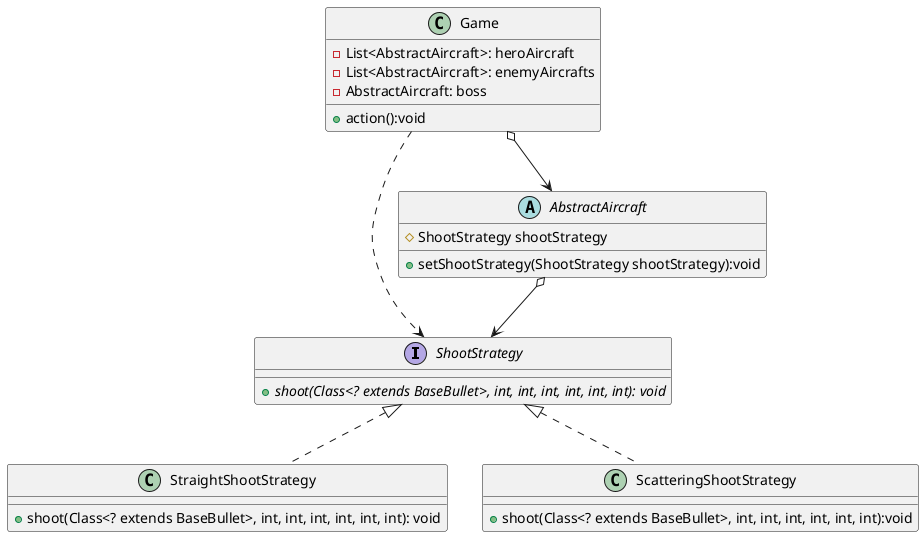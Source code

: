 @startuml

interface ShootStrategy {
    + {abstract} shoot(Class<? extends BaseBullet>, int, int, int, int, int, int): void
}

class StraightShootStrategy {
    + shoot(Class<? extends BaseBullet>, int, int, int, int, int, int): void
}

class ScatteringShootStrategy {
    + shoot(Class<? extends BaseBullet>, int, int, int, int, int, int):void
}

ShootStrategy <|.. ScatteringShootStrategy
ShootStrategy <|.. StraightShootStrategy

abstract class AbstractAircraft {
    # ShootStrategy shootStrategy
    + setShootStrategy(ShootStrategy shootStrategy):void
}

AbstractAircraft o--> ShootStrategy

class Game {
    - List<AbstractAircraft>: heroAircraft
    - List<AbstractAircraft>: enemyAircrafts
    - AbstractAircraft: boss
    + action():void
}

Game o--> AbstractAircraft
Game ..> ShootStrategy


@enduml